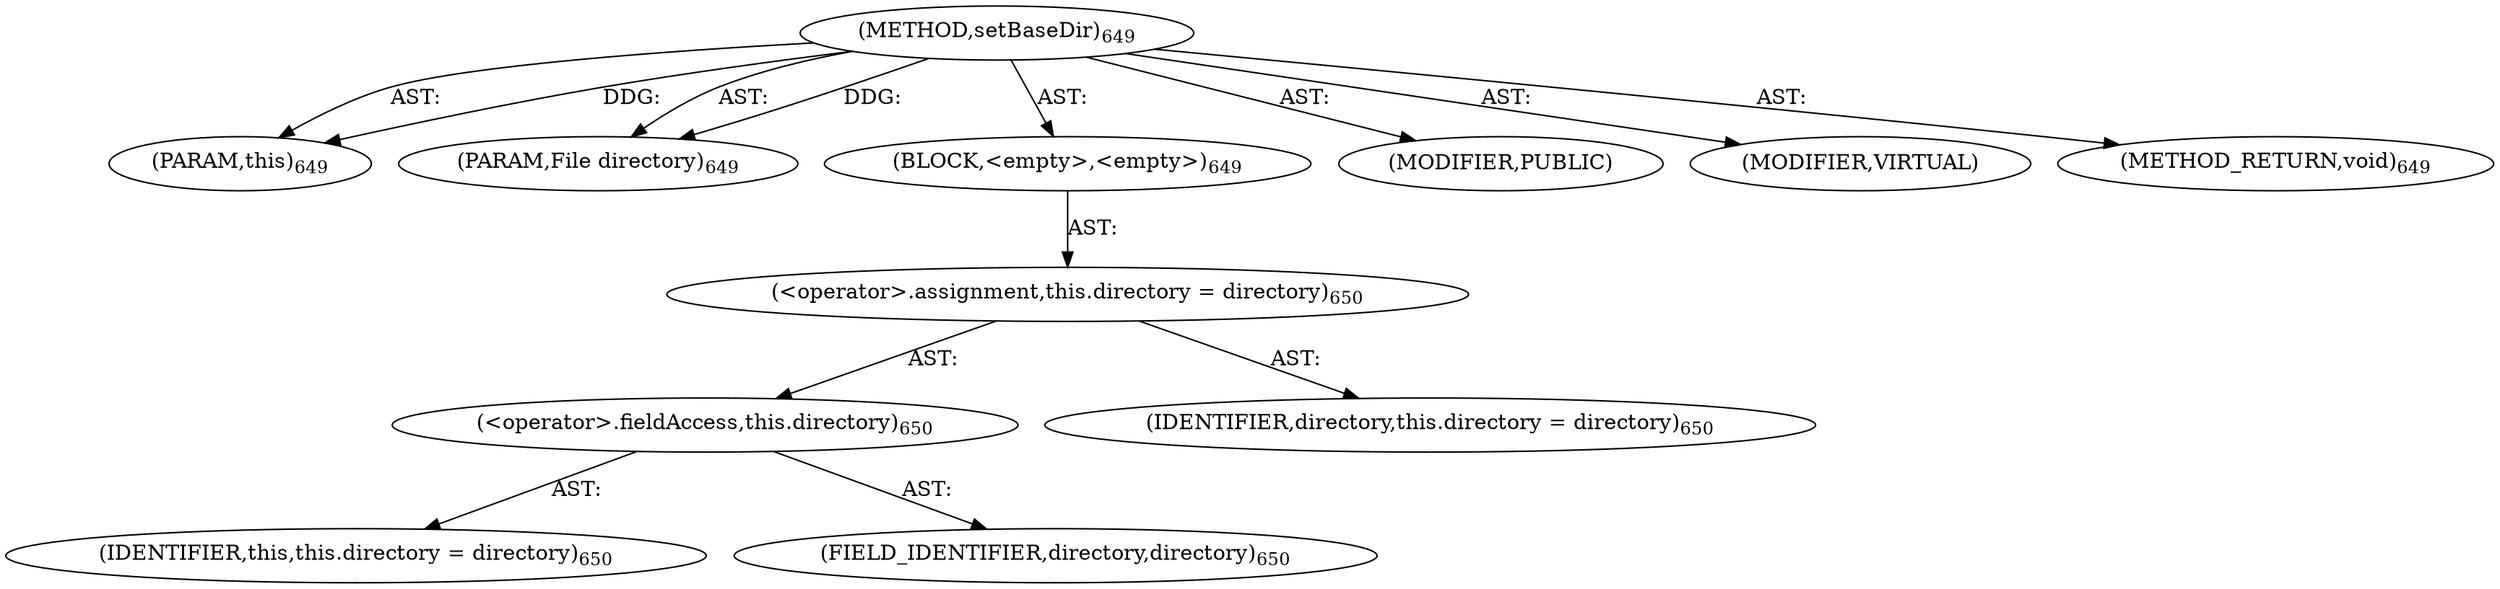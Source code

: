 digraph "setBaseDir" {  
"111669149738" [label = <(METHOD,setBaseDir)<SUB>649</SUB>> ]
"115964117011" [label = <(PARAM,this)<SUB>649</SUB>> ]
"115964117062" [label = <(PARAM,File directory)<SUB>649</SUB>> ]
"25769803867" [label = <(BLOCK,&lt;empty&gt;,&lt;empty&gt;)<SUB>649</SUB>> ]
"30064771381" [label = <(&lt;operator&gt;.assignment,this.directory = directory)<SUB>650</SUB>> ]
"30064771382" [label = <(&lt;operator&gt;.fieldAccess,this.directory)<SUB>650</SUB>> ]
"68719476779" [label = <(IDENTIFIER,this,this.directory = directory)<SUB>650</SUB>> ]
"55834574932" [label = <(FIELD_IDENTIFIER,directory,directory)<SUB>650</SUB>> ]
"68719476992" [label = <(IDENTIFIER,directory,this.directory = directory)<SUB>650</SUB>> ]
"133143986278" [label = <(MODIFIER,PUBLIC)> ]
"133143986279" [label = <(MODIFIER,VIRTUAL)> ]
"128849018922" [label = <(METHOD_RETURN,void)<SUB>649</SUB>> ]
  "111669149738" -> "115964117011"  [ label = "AST: "] 
  "111669149738" -> "115964117062"  [ label = "AST: "] 
  "111669149738" -> "25769803867"  [ label = "AST: "] 
  "111669149738" -> "133143986278"  [ label = "AST: "] 
  "111669149738" -> "133143986279"  [ label = "AST: "] 
  "111669149738" -> "128849018922"  [ label = "AST: "] 
  "25769803867" -> "30064771381"  [ label = "AST: "] 
  "30064771381" -> "30064771382"  [ label = "AST: "] 
  "30064771381" -> "68719476992"  [ label = "AST: "] 
  "30064771382" -> "68719476779"  [ label = "AST: "] 
  "30064771382" -> "55834574932"  [ label = "AST: "] 
  "111669149738" -> "115964117011"  [ label = "DDG: "] 
  "111669149738" -> "115964117062"  [ label = "DDG: "] 
}
